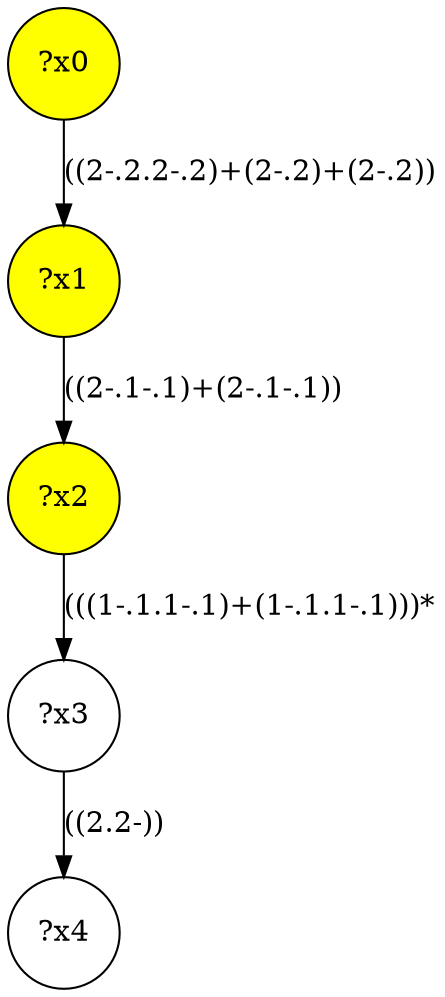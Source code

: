 digraph g {
	x1 [fillcolor="yellow", style="filled," shape=circle, label="?x1"];
	x0 [fillcolor="yellow", style="filled," shape=circle, label="?x0"];
	x2 [fillcolor="yellow", style="filled," shape=circle, label="?x2"];
	x0 -> x1 [label="((2-.2.2-.2)+(2-.2)+(2-.2))"];
	x1 -> x2 [label="((2-.1-.1)+(2-.1-.1))"];
	x3 [shape=circle, label="?x3"];
	x2 -> x3 [label="(((1-.1.1-.1)+(1-.1.1-.1)))*"];
	x4 [shape=circle, label="?x4"];
	x3 -> x4 [label="((2.2-))"];
}
